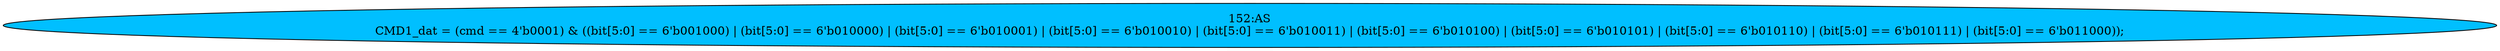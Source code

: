 strict digraph "" {
	node [label="\N"];
	"152:AS"	 [ast="<pyverilog.vparser.ast.Assign object at 0x7fa03f8b4f50>",
		def_var="['CMD1_dat']",
		fillcolor=deepskyblue,
		label="152:AS
CMD1_dat = (cmd == 4'b0001) & ((bit[5:0] == 6'b001000) | (bit[5:0] == 6'b010000) | (bit[5:0] == 6'b010001) | (bit[5:0] == \
6'b010010) | (bit[5:0] == 6'b010011) | (bit[5:0] == 6'b010100) | (bit[5:0] == 6'b010101) | (bit[5:0] == 6'b010110) | (bit[5:0] == \
6'b010111) | (bit[5:0] == 6'b011000));",
		statements="[]",
		style=filled,
		typ=Assign,
		use_var="['cmd', 'bit', 'bit', 'bit', 'bit', 'bit', 'bit', 'bit', 'bit', 'bit', 'bit']"];
}
